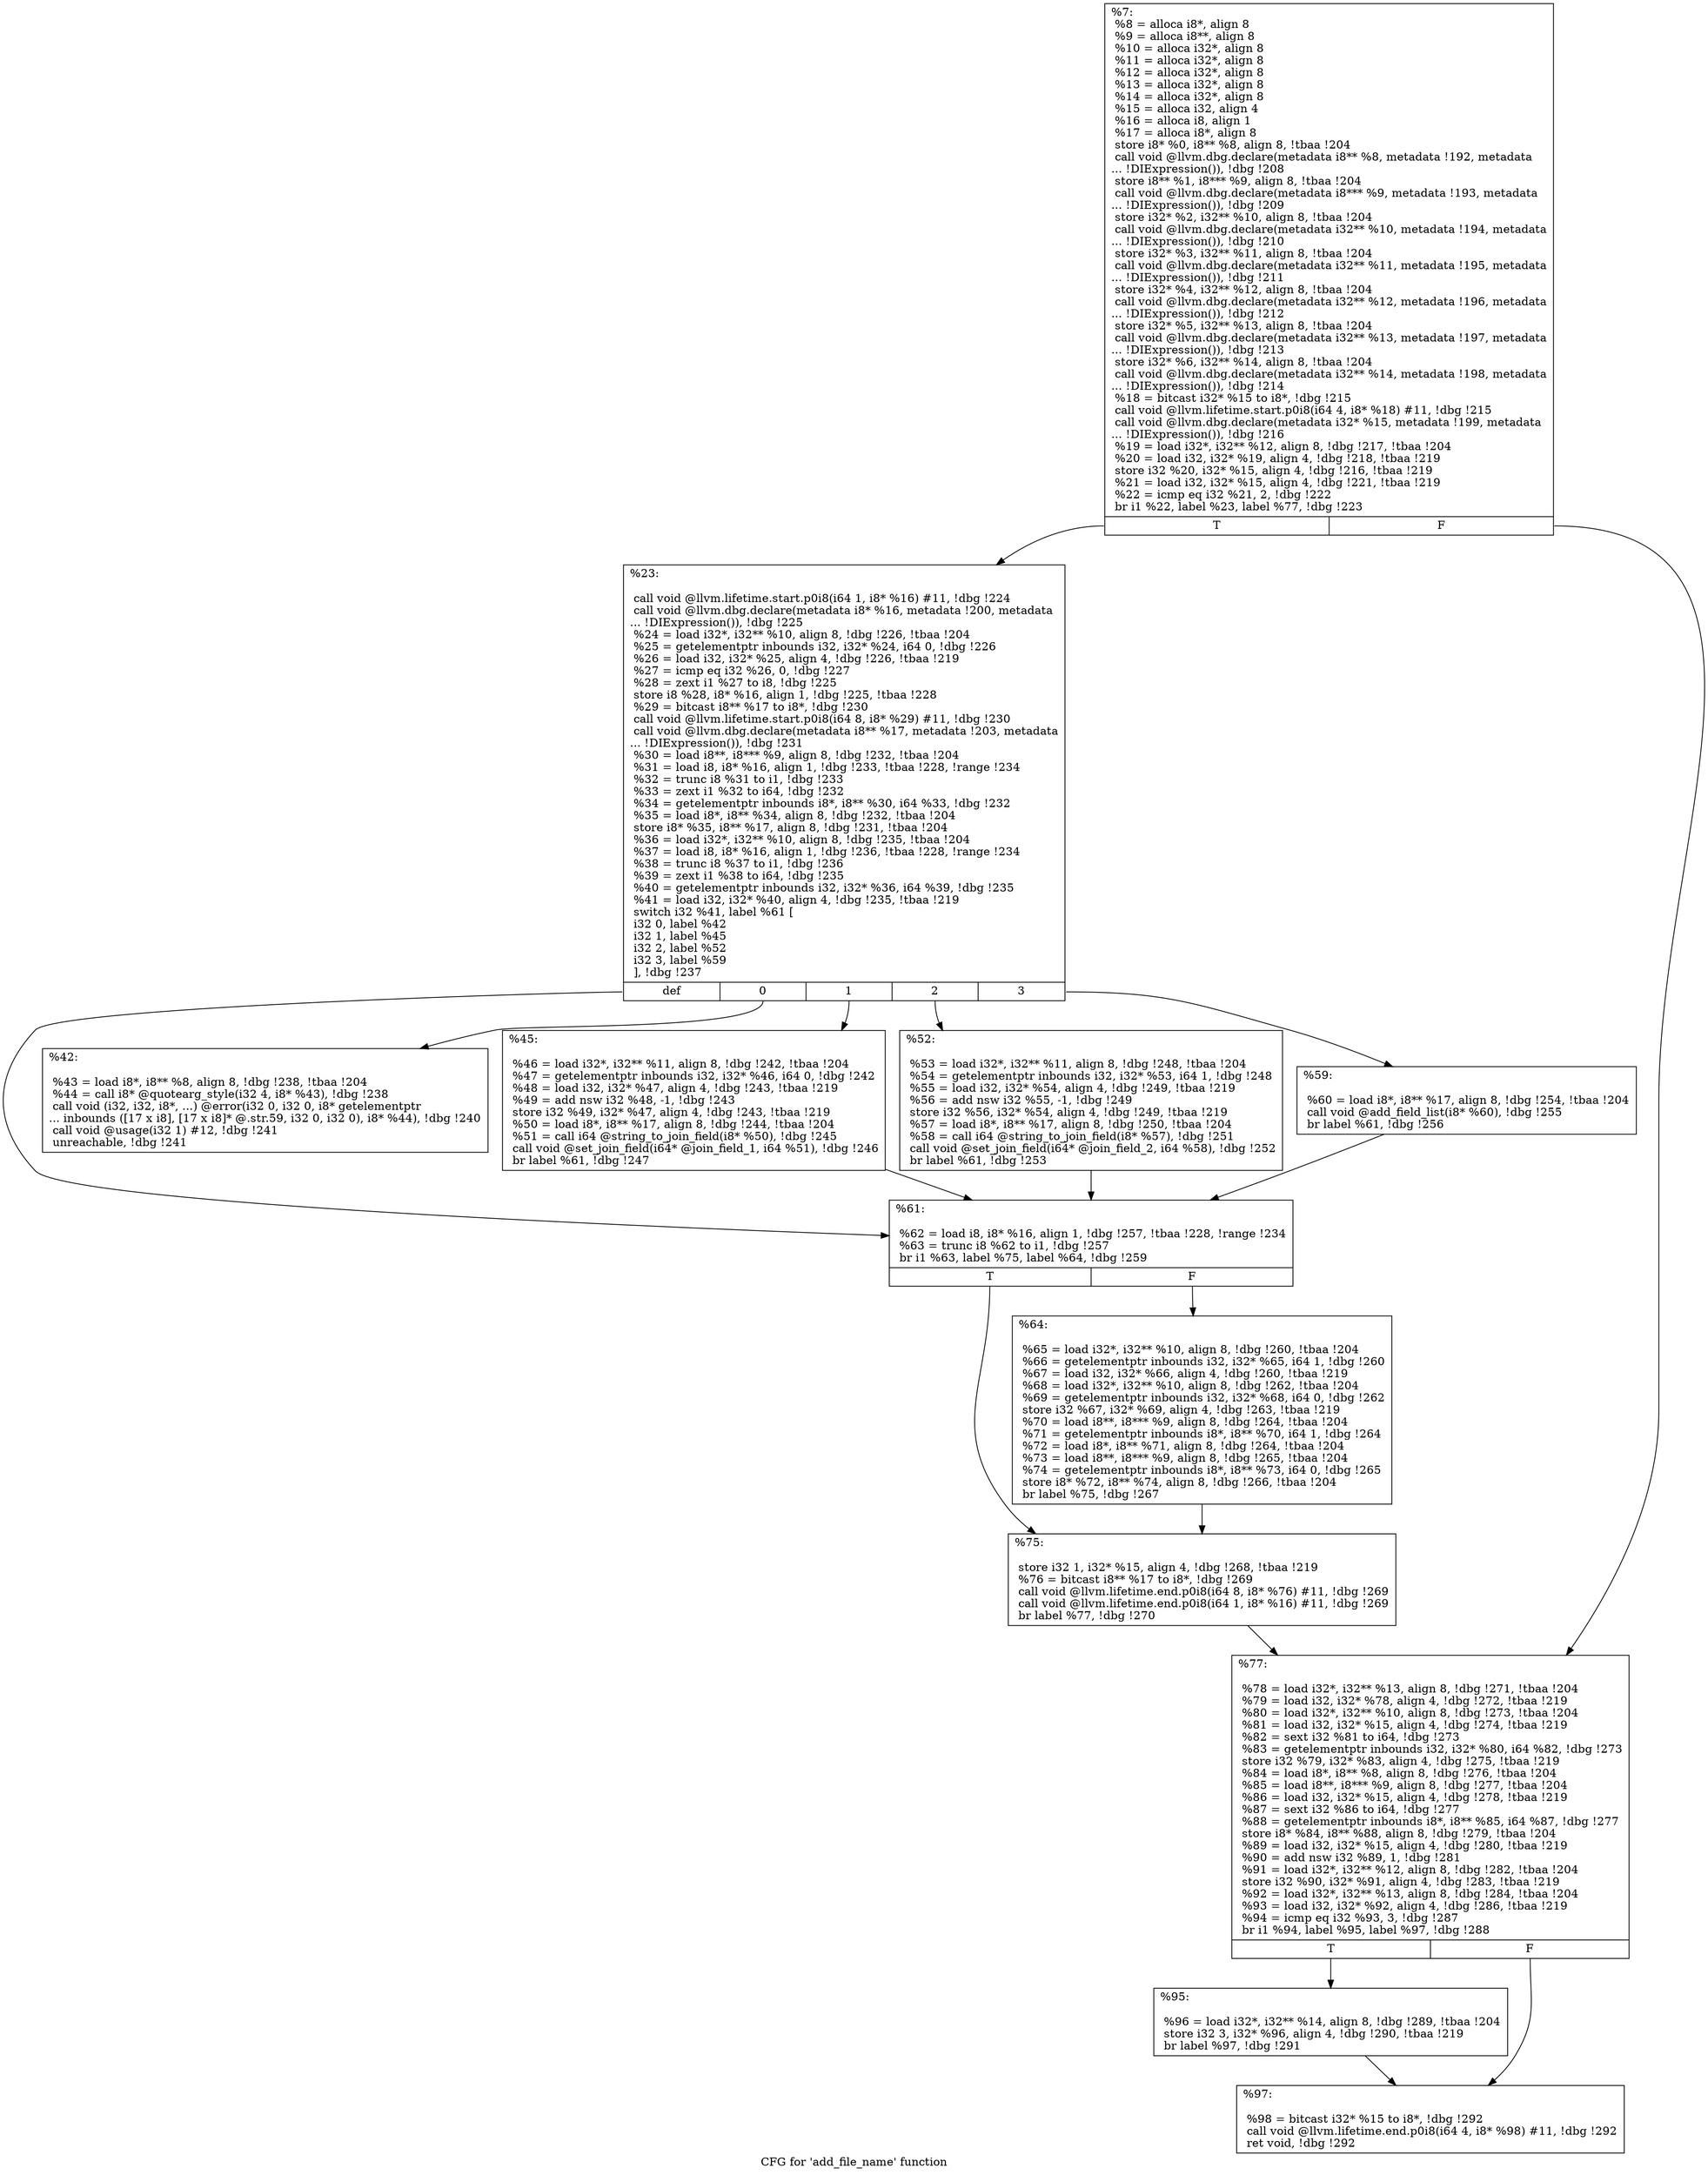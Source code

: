 digraph "CFG for 'add_file_name' function" {
	label="CFG for 'add_file_name' function";

	Node0x12b3290 [shape=record,label="{%7:\l  %8 = alloca i8*, align 8\l  %9 = alloca i8**, align 8\l  %10 = alloca i32*, align 8\l  %11 = alloca i32*, align 8\l  %12 = alloca i32*, align 8\l  %13 = alloca i32*, align 8\l  %14 = alloca i32*, align 8\l  %15 = alloca i32, align 4\l  %16 = alloca i8, align 1\l  %17 = alloca i8*, align 8\l  store i8* %0, i8** %8, align 8, !tbaa !204\l  call void @llvm.dbg.declare(metadata i8** %8, metadata !192, metadata\l... !DIExpression()), !dbg !208\l  store i8** %1, i8*** %9, align 8, !tbaa !204\l  call void @llvm.dbg.declare(metadata i8*** %9, metadata !193, metadata\l... !DIExpression()), !dbg !209\l  store i32* %2, i32** %10, align 8, !tbaa !204\l  call void @llvm.dbg.declare(metadata i32** %10, metadata !194, metadata\l... !DIExpression()), !dbg !210\l  store i32* %3, i32** %11, align 8, !tbaa !204\l  call void @llvm.dbg.declare(metadata i32** %11, metadata !195, metadata\l... !DIExpression()), !dbg !211\l  store i32* %4, i32** %12, align 8, !tbaa !204\l  call void @llvm.dbg.declare(metadata i32** %12, metadata !196, metadata\l... !DIExpression()), !dbg !212\l  store i32* %5, i32** %13, align 8, !tbaa !204\l  call void @llvm.dbg.declare(metadata i32** %13, metadata !197, metadata\l... !DIExpression()), !dbg !213\l  store i32* %6, i32** %14, align 8, !tbaa !204\l  call void @llvm.dbg.declare(metadata i32** %14, metadata !198, metadata\l... !DIExpression()), !dbg !214\l  %18 = bitcast i32* %15 to i8*, !dbg !215\l  call void @llvm.lifetime.start.p0i8(i64 4, i8* %18) #11, !dbg !215\l  call void @llvm.dbg.declare(metadata i32* %15, metadata !199, metadata\l... !DIExpression()), !dbg !216\l  %19 = load i32*, i32** %12, align 8, !dbg !217, !tbaa !204\l  %20 = load i32, i32* %19, align 4, !dbg !218, !tbaa !219\l  store i32 %20, i32* %15, align 4, !dbg !216, !tbaa !219\l  %21 = load i32, i32* %15, align 4, !dbg !221, !tbaa !219\l  %22 = icmp eq i32 %21, 2, !dbg !222\l  br i1 %22, label %23, label %77, !dbg !223\l|{<s0>T|<s1>F}}"];
	Node0x12b3290:s0 -> Node0x12c0a60;
	Node0x12b3290:s1 -> Node0x12c0ce0;
	Node0x12c0a60 [shape=record,label="{%23:\l\l  call void @llvm.lifetime.start.p0i8(i64 1, i8* %16) #11, !dbg !224\l  call void @llvm.dbg.declare(metadata i8* %16, metadata !200, metadata\l... !DIExpression()), !dbg !225\l  %24 = load i32*, i32** %10, align 8, !dbg !226, !tbaa !204\l  %25 = getelementptr inbounds i32, i32* %24, i64 0, !dbg !226\l  %26 = load i32, i32* %25, align 4, !dbg !226, !tbaa !219\l  %27 = icmp eq i32 %26, 0, !dbg !227\l  %28 = zext i1 %27 to i8, !dbg !225\l  store i8 %28, i8* %16, align 1, !dbg !225, !tbaa !228\l  %29 = bitcast i8** %17 to i8*, !dbg !230\l  call void @llvm.lifetime.start.p0i8(i64 8, i8* %29) #11, !dbg !230\l  call void @llvm.dbg.declare(metadata i8** %17, metadata !203, metadata\l... !DIExpression()), !dbg !231\l  %30 = load i8**, i8*** %9, align 8, !dbg !232, !tbaa !204\l  %31 = load i8, i8* %16, align 1, !dbg !233, !tbaa !228, !range !234\l  %32 = trunc i8 %31 to i1, !dbg !233\l  %33 = zext i1 %32 to i64, !dbg !232\l  %34 = getelementptr inbounds i8*, i8** %30, i64 %33, !dbg !232\l  %35 = load i8*, i8** %34, align 8, !dbg !232, !tbaa !204\l  store i8* %35, i8** %17, align 8, !dbg !231, !tbaa !204\l  %36 = load i32*, i32** %10, align 8, !dbg !235, !tbaa !204\l  %37 = load i8, i8* %16, align 1, !dbg !236, !tbaa !228, !range !234\l  %38 = trunc i8 %37 to i1, !dbg !236\l  %39 = zext i1 %38 to i64, !dbg !235\l  %40 = getelementptr inbounds i32, i32* %36, i64 %39, !dbg !235\l  %41 = load i32, i32* %40, align 4, !dbg !235, !tbaa !219\l  switch i32 %41, label %61 [\l    i32 0, label %42\l    i32 1, label %45\l    i32 2, label %52\l    i32 3, label %59\l  ], !dbg !237\l|{<s0>def|<s1>0|<s2>1|<s3>2|<s4>3}}"];
	Node0x12c0a60:s0 -> Node0x12c0bf0;
	Node0x12c0a60:s1 -> Node0x12c0ab0;
	Node0x12c0a60:s2 -> Node0x12c0b00;
	Node0x12c0a60:s3 -> Node0x12c0b50;
	Node0x12c0a60:s4 -> Node0x12c0ba0;
	Node0x12c0ab0 [shape=record,label="{%42:\l\l  %43 = load i8*, i8** %8, align 8, !dbg !238, !tbaa !204\l  %44 = call i8* @quotearg_style(i32 4, i8* %43), !dbg !238\l  call void (i32, i32, i8*, ...) @error(i32 0, i32 0, i8* getelementptr\l... inbounds ([17 x i8], [17 x i8]* @.str.59, i32 0, i32 0), i8* %44), !dbg !240\l  call void @usage(i32 1) #12, !dbg !241\l  unreachable, !dbg !241\l}"];
	Node0x12c0b00 [shape=record,label="{%45:\l\l  %46 = load i32*, i32** %11, align 8, !dbg !242, !tbaa !204\l  %47 = getelementptr inbounds i32, i32* %46, i64 0, !dbg !242\l  %48 = load i32, i32* %47, align 4, !dbg !243, !tbaa !219\l  %49 = add nsw i32 %48, -1, !dbg !243\l  store i32 %49, i32* %47, align 4, !dbg !243, !tbaa !219\l  %50 = load i8*, i8** %17, align 8, !dbg !244, !tbaa !204\l  %51 = call i64 @string_to_join_field(i8* %50), !dbg !245\l  call void @set_join_field(i64* @join_field_1, i64 %51), !dbg !246\l  br label %61, !dbg !247\l}"];
	Node0x12c0b00 -> Node0x12c0bf0;
	Node0x12c0b50 [shape=record,label="{%52:\l\l  %53 = load i32*, i32** %11, align 8, !dbg !248, !tbaa !204\l  %54 = getelementptr inbounds i32, i32* %53, i64 1, !dbg !248\l  %55 = load i32, i32* %54, align 4, !dbg !249, !tbaa !219\l  %56 = add nsw i32 %55, -1, !dbg !249\l  store i32 %56, i32* %54, align 4, !dbg !249, !tbaa !219\l  %57 = load i8*, i8** %17, align 8, !dbg !250, !tbaa !204\l  %58 = call i64 @string_to_join_field(i8* %57), !dbg !251\l  call void @set_join_field(i64* @join_field_2, i64 %58), !dbg !252\l  br label %61, !dbg !253\l}"];
	Node0x12c0b50 -> Node0x12c0bf0;
	Node0x12c0ba0 [shape=record,label="{%59:\l\l  %60 = load i8*, i8** %17, align 8, !dbg !254, !tbaa !204\l  call void @add_field_list(i8* %60), !dbg !255\l  br label %61, !dbg !256\l}"];
	Node0x12c0ba0 -> Node0x12c0bf0;
	Node0x12c0bf0 [shape=record,label="{%61:\l\l  %62 = load i8, i8* %16, align 1, !dbg !257, !tbaa !228, !range !234\l  %63 = trunc i8 %62 to i1, !dbg !257\l  br i1 %63, label %75, label %64, !dbg !259\l|{<s0>T|<s1>F}}"];
	Node0x12c0bf0:s0 -> Node0x12c0c90;
	Node0x12c0bf0:s1 -> Node0x12c0c40;
	Node0x12c0c40 [shape=record,label="{%64:\l\l  %65 = load i32*, i32** %10, align 8, !dbg !260, !tbaa !204\l  %66 = getelementptr inbounds i32, i32* %65, i64 1, !dbg !260\l  %67 = load i32, i32* %66, align 4, !dbg !260, !tbaa !219\l  %68 = load i32*, i32** %10, align 8, !dbg !262, !tbaa !204\l  %69 = getelementptr inbounds i32, i32* %68, i64 0, !dbg !262\l  store i32 %67, i32* %69, align 4, !dbg !263, !tbaa !219\l  %70 = load i8**, i8*** %9, align 8, !dbg !264, !tbaa !204\l  %71 = getelementptr inbounds i8*, i8** %70, i64 1, !dbg !264\l  %72 = load i8*, i8** %71, align 8, !dbg !264, !tbaa !204\l  %73 = load i8**, i8*** %9, align 8, !dbg !265, !tbaa !204\l  %74 = getelementptr inbounds i8*, i8** %73, i64 0, !dbg !265\l  store i8* %72, i8** %74, align 8, !dbg !266, !tbaa !204\l  br label %75, !dbg !267\l}"];
	Node0x12c0c40 -> Node0x12c0c90;
	Node0x12c0c90 [shape=record,label="{%75:\l\l  store i32 1, i32* %15, align 4, !dbg !268, !tbaa !219\l  %76 = bitcast i8** %17 to i8*, !dbg !269\l  call void @llvm.lifetime.end.p0i8(i64 8, i8* %76) #11, !dbg !269\l  call void @llvm.lifetime.end.p0i8(i64 1, i8* %16) #11, !dbg !269\l  br label %77, !dbg !270\l}"];
	Node0x12c0c90 -> Node0x12c0ce0;
	Node0x12c0ce0 [shape=record,label="{%77:\l\l  %78 = load i32*, i32** %13, align 8, !dbg !271, !tbaa !204\l  %79 = load i32, i32* %78, align 4, !dbg !272, !tbaa !219\l  %80 = load i32*, i32** %10, align 8, !dbg !273, !tbaa !204\l  %81 = load i32, i32* %15, align 4, !dbg !274, !tbaa !219\l  %82 = sext i32 %81 to i64, !dbg !273\l  %83 = getelementptr inbounds i32, i32* %80, i64 %82, !dbg !273\l  store i32 %79, i32* %83, align 4, !dbg !275, !tbaa !219\l  %84 = load i8*, i8** %8, align 8, !dbg !276, !tbaa !204\l  %85 = load i8**, i8*** %9, align 8, !dbg !277, !tbaa !204\l  %86 = load i32, i32* %15, align 4, !dbg !278, !tbaa !219\l  %87 = sext i32 %86 to i64, !dbg !277\l  %88 = getelementptr inbounds i8*, i8** %85, i64 %87, !dbg !277\l  store i8* %84, i8** %88, align 8, !dbg !279, !tbaa !204\l  %89 = load i32, i32* %15, align 4, !dbg !280, !tbaa !219\l  %90 = add nsw i32 %89, 1, !dbg !281\l  %91 = load i32*, i32** %12, align 8, !dbg !282, !tbaa !204\l  store i32 %90, i32* %91, align 4, !dbg !283, !tbaa !219\l  %92 = load i32*, i32** %13, align 8, !dbg !284, !tbaa !204\l  %93 = load i32, i32* %92, align 4, !dbg !286, !tbaa !219\l  %94 = icmp eq i32 %93, 3, !dbg !287\l  br i1 %94, label %95, label %97, !dbg !288\l|{<s0>T|<s1>F}}"];
	Node0x12c0ce0:s0 -> Node0x12c0d30;
	Node0x12c0ce0:s1 -> Node0x12c0d80;
	Node0x12c0d30 [shape=record,label="{%95:\l\l  %96 = load i32*, i32** %14, align 8, !dbg !289, !tbaa !204\l  store i32 3, i32* %96, align 4, !dbg !290, !tbaa !219\l  br label %97, !dbg !291\l}"];
	Node0x12c0d30 -> Node0x12c0d80;
	Node0x12c0d80 [shape=record,label="{%97:\l\l  %98 = bitcast i32* %15 to i8*, !dbg !292\l  call void @llvm.lifetime.end.p0i8(i64 4, i8* %98) #11, !dbg !292\l  ret void, !dbg !292\l}"];
}
